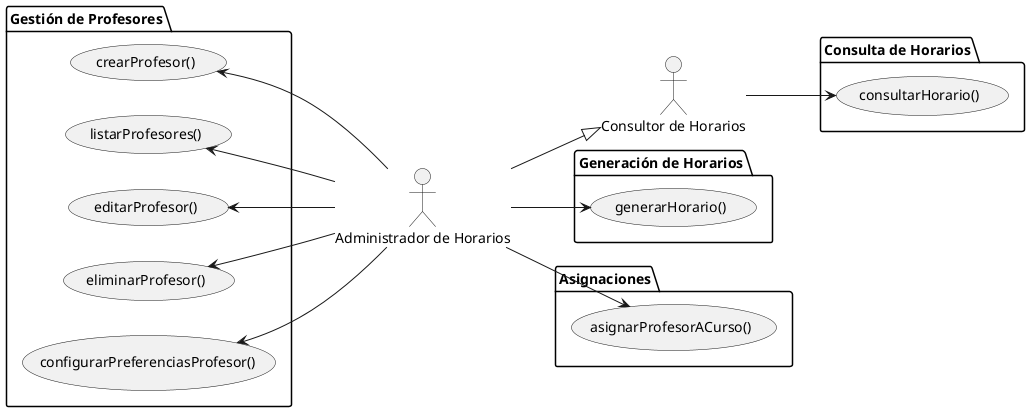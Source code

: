 @startuml

left to right direction

actor "Administrador de Horarios" as admin
actor "Consultor de Horarios" as consultor

consultor <|-up- admin 


package "Gestión de Profesores" {
    usecase crearProfesor as "crearProfesor()"
    usecase listarProfesores as "listarProfesores()"
    usecase editarProfesor as "editarProfesor()"
    usecase eliminarProfesor as "eliminarProfesor()"
    usecase configurarPreferenciasProfesor as "configurarPreferenciasProfesor()"
}

package "Consulta de Horarios" {
    usecase consultarHorario as "consultarHorario()"
}

package "Generación de Horarios" {
    usecase generarHorario as "generarHorario()"
}

package "Asignaciones" {
    usecase asignarProfesorACurso as "asignarProfesorACurso()"
}


(crearProfesor) <-- admin
(listarProfesores) <-- admin
(editarProfesor) <-- admin
(eliminarProfesor) <-- admin
(configurarPreferenciasProfesor) <-- admin

consultor --> (consultarHorario)

admin --> (asignarProfesorACurso)
admin --> (generarHorario)


@enduml